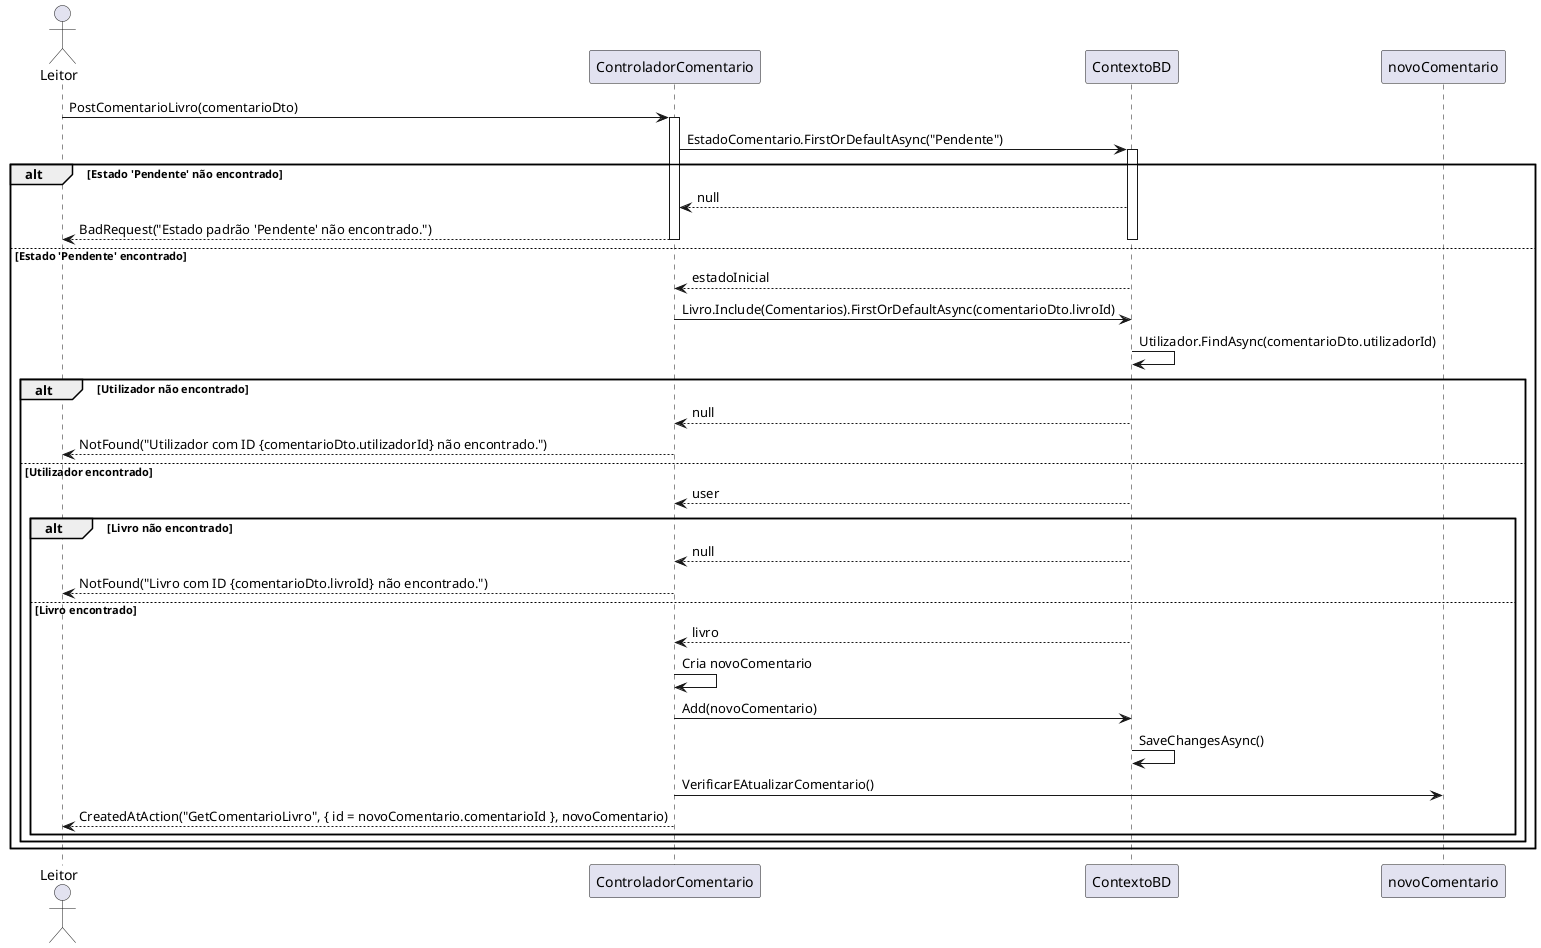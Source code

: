 @startuml
actor Leitor as U
participant "ControladorComentario" as CC
participant "ContextoBD" as BD

U -> CC: PostComentarioLivro(comentarioDto)
activate CC

CC -> BD: EstadoComentario.FirstOrDefaultAsync("Pendente")
activate BD
alt Estado 'Pendente' não encontrado
    BD --> CC: null
    CC --> U: BadRequest("Estado padrão 'Pendente' não encontrado.")
    deactivate BD
    deactivate CC
else Estado 'Pendente' encontrado
    BD --> CC: estadoInicial
    CC -> BD: Livro.Include(Comentarios).FirstOrDefaultAsync(comentarioDto.livroId)
    BD -> BD: Utilizador.FindAsync(comentarioDto.utilizadorId)
    alt Utilizador não encontrado
        BD --> CC: null
        CC --> U: NotFound("Utilizador com ID {comentarioDto.utilizadorId} não encontrado.")
        deactivate BD
        deactivate CC
    else Utilizador encontrado
        BD --> CC: user
        alt Livro não encontrado
            BD --> CC: null
            CC --> U: NotFound("Livro com ID {comentarioDto.livroId} não encontrado.")
            deactivate BD
            deactivate CC
        else Livro encontrado
            BD --> CC: livro
            CC -> CC: Cria novoComentario
            CC -> BD: Add(novoComentario)
            BD -> BD: SaveChangesAsync()
            CC -> novoComentario: VerificarEAtualizarComentario()
            CC --> U: CreatedAtAction("GetComentarioLivro", { id = novoComentario.comentarioId }, novoComentario)
            deactivate BD
            deactivate CC
        end
    end
end
@enduml
